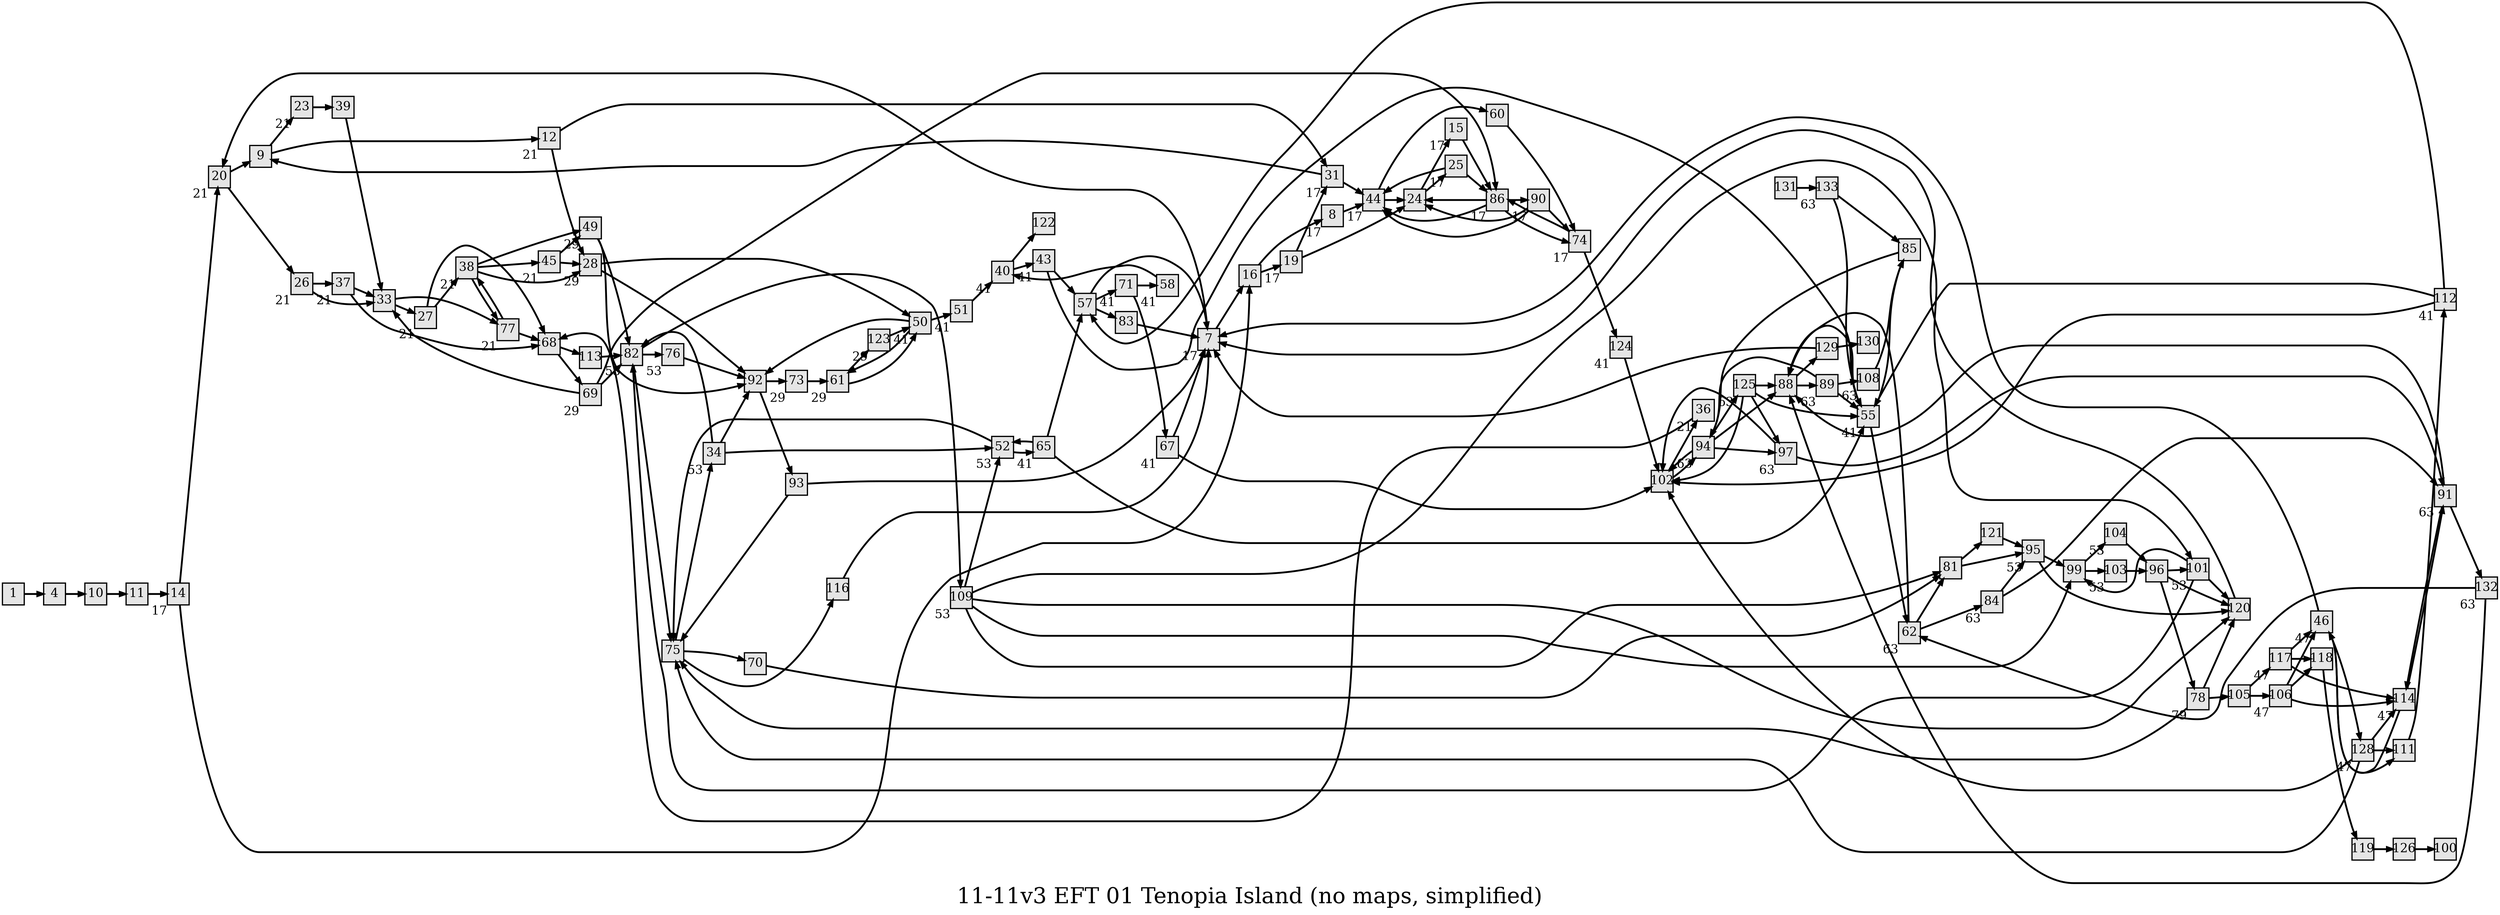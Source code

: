 digraph g{
  graph [ label="11-11v3 EFT 01 Tenopia Island (no maps, simplified)" rankdir=LR, ordering=out, fontsize=36, nodesep="0.35", ranksep="0.45"];
  node  [shape=rect, penwidth=2, fontsize=20, style=filled, fillcolor=grey90, margin="0,0", labelfloat=true, regular=true, fixedsize=true];
  edge  [labelfloat=true, penwidth=3, fontsize=12];
  // ---;
  // group  : Katz;
  // id     :;
  // gbid   :;
  // series :;
  // title  :;
  // author :;
  // credit:;
  // - name : Kylie McGregor;
  // role : encoder;
  // date : 2017-08-24;
  // - name : Jeremy Douglass;
  // role : editor;
  // date : 2017-10-19;
  // render:;
  // - name   : small;
  // styles : gvStyles-small.txt;
  // engine : dot;
  // comment: >;
  
  // ---;
  
  // From | To | Label;
  
  1 -> 4;
  4 -> 10;
  7	[ xlabel="17" ];
  7 -> 20;
  7 -> 16;
  8	[ xlabel="17" ];
  8 -> 44;
  9 -> 23;
  9 -> 12;
  10 -> 11;
  11 -> 14;
  12	[ xlabel="21" ];
  12 -> 31;
  12 -> 28;
  14	[ xlabel="17" ];
  14 -> 20;
  14 -> 16;
  15	[ xlabel="17" ];
  15 -> 86;
  16 -> 8;
  16 -> 19;
  19	[ xlabel="17" ];
  19 -> 31;
  19 -> 24;
  20	[ xlabel="21" ];
  20 -> 9;
  20 -> 26;
  23	[ xlabel="21" ];
  23 -> 39;
  24 -> 15;
  24 -> 25;
  25	[ xlabel="17" ];
  25 -> 44;
  25 -> 86;
  26	[ xlabel="21" ];
  26 -> 37;
  26 -> 33;
  27	[ xlabel="21" ];
  27 -> 68;
  27 -> 38;
  28	[ xlabel="29" ];
  28 -> 92;
  28 -> 50;
  31	[ xlabel="17" ];
  31 -> 9;
  31 -> 44;
  33 -> 77;
  33 -> 27;
  34	[ xlabel="53" ];
  34 -> 92;
  34 -> 52;
  34 -> 82;
  36	[ xlabel="21" ];
  36 -> 68;
  37	[ xlabel="21" ];
  37 -> 33;
  37 -> 68;
  38 -> 45;
  38	[ xlabel="21" ];
  38 -> 49;
  38 -> 28;
  38 -> 77;
  39 -> 33;
  40 -> 122;
  40	[ xlabel="41" ];
  40 -> 43;
  43	[ xlabel="41" ];
  43 -> 57;
  43 -> 55;
  44	[ xlabel="17" ];
  44 -> 60;
  44 -> 24;
  45	[ xlabel="21" ];
  45 -> 49;
  45 -> 28;
  46 -> 128;
  46	[ xlabel="47" ];
  46 -> 111;
  46 -> 7;
  49	[ xlabel="29" ];
  49 -> 82;
  49 -> 92;
  50 -> 51;
  50	[ xlabel="41" ];
  50 -> 92;
  50 -> 61;
  51	[ xlabel="41" ];
  51 -> 40;
  52	[ xlabel="53" ];
  52 -> 75;
  52 -> 65;
  55	[ xlabel="41" ];
  55 -> 88;
  55 -> 62;
  55 -> 85;
  57 -> 7;
  57 -> 71;
  57 -> 83;
  58	[ xlabel="41" ];
  58 -> 40;
  60 -> 74;
  61 -> 123;
  61	[ xlabel="29" ];
  61 -> 50;
  62	[ xlabel="63" ];
  62 -> 81;
  62 -> 84;
  62 -> 88;
  65	[ xlabel="41" ];
  65 -> 52;
  65 -> 57;
  65 -> 55;
  67	[ xlabel="41" ];
  67 -> 7;
  67 -> 102;
  68 -> 113;
  68 -> 69;
  69	[ xlabel="29" ];
  69 -> 86;
  69 -> 33;
  69 -> 82;
  70 -> 81;
  71	[ xlabel="41" ];
  71 -> 58;
  71 -> 67;
  73	[ xlabel="29" ];
  73 -> 61;
  74	[ xlabel="17" ];
  74 -> 124;
  74 -> 86;
  75 -> 34;
  75 -> 70;
  75 -> 116;
  76	[ xlabel="53" ];
  76 -> 92;
  77	[ xlabel="21" ];
  77 -> 68;
  77 -> 38;
  78	[ xlabel="79" ];
  78 -> 120;
  78 -> 75;
  78 -> 105;
  81 -> 121;
  81 -> 95;
  82 -> 109;
  82	[ xlabel="53" ];
  82 -> 76;
  82 -> 75;
  83 -> 7;
  84	[ xlabel="63" ];
  84 -> 95;
  84 -> 91;
  85 -> 94;
  86 -> 90;
  86	[ xlabel="17" ];
  86 -> 44;
  86 -> 74;
  86 -> 24;
  88 -> 129;
  88 -> 89;
  89	[ xlabel="63" ];
  89 -> 108;
  89 -> 94;
  89 -> 55;
  
  90	[ xlabel="17" ];
  90 -> 24;
  90 -> 74;
  90 -> 44;
  
  91 -> 132;
  91	[ xlabel="63" ];
  91 -> 114;
  91 -> 88;
  92 -> 73;
  92 -> 93;
  93 -> 7;
  93 -> 75;
  94 -> 125;
  94	[ xlabel="63" ];
  94 -> 97;
  94 -> 102;
  94 -> 88;
  95	[ xlabel="53" ];
  95 -> 99;
  95 -> 120;
  96 -> 101;
  96 -> 120;
  96 -> 78;
  97	[ xlabel="63" ];
  97 -> 91;
  97 -> 102;
  99 -> 104;
  99 -> 103;
  101	[ xlabel="53" ];
  101 -> 82;
  101 -> 120;
  101 -> 99;
  102 -> 36;
  102 -> 94;
  103	[ xlabel="53" ];
  103 -> 96;
  104	[ xlabel="53" ];
  104 -> 96;
  105 -> 117;
  105 -> 106;
  106	[ xlabel="47" ];
  106 -> 46;
  106 -> 118;
  106 -> 114;
  108	[ xlabel="63" ];
  108 -> 85;
  109	[ xlabel="53" ];
  109 -> 52;
  109 -> 101;
  109 -> 120;
  109 -> 99;
  109 -> 81;
  111 -> 112;
  112 -> 102;
  113 -> 82;
  114	[ xlabel="47" ];
  114 -> 46;
  114 -> 91;
  116 -> 7;
  117	[ xlabel="47" ];
  117 -> 46;
  117 -> 118;
  117 -> 114;
  118 -> 119;
  119 -> 126;
  120 -> 7;
  121 -> 95;
  112	[ xlabel="41" ];
  112 -> 57;
  112 -> 55;
  123	[ xlabel="29" ];
  123 -> 50;
  124	[ xlabel="41" ];
  124 -> 102;
  125	[ xlabel="63" ];
  125 -> 88;
  125 -> 55;
  125 -> 97;
  125 -> 102;
  126 -> 100;
  128	[ xlabel="47" ];
  128 -> 75;
  128 -> 114;
  128 -> 102;
  128 -> 111;
  129 -> 7;
  129 -> 130;
  131 -> 133;
  132	[ xlabel="63" ];
  132 -> 88;
  132 -> 62;
  133	[ xlabel="63" ];
  133 -> 85;
  133 -> 55;
}

